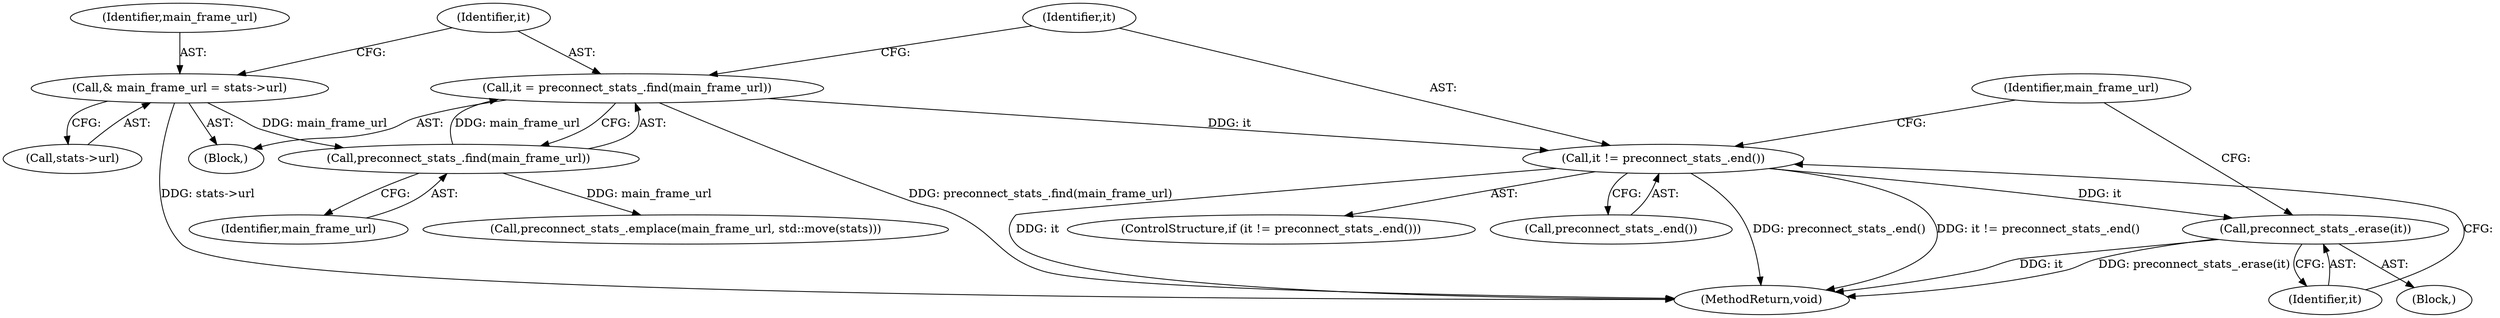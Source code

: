 digraph "0_Chrome_fec26ff33bf372476a70326f3669a35f34a9d474_3@API" {
"1000115" [label="(Call,it != preconnect_stats_.end())"];
"1000110" [label="(Call,it = preconnect_stats_.find(main_frame_url))"];
"1000112" [label="(Call,preconnect_stats_.find(main_frame_url))"];
"1000104" [label="(Call,& main_frame_url = stats->url)"];
"1000120" [label="(Call,preconnect_stats_.erase(it))"];
"1000122" [label="(Call,preconnect_stats_.emplace(main_frame_url, std::move(stats)))"];
"1000121" [label="(Identifier,it)"];
"1000114" [label="(ControlStructure,if (it != preconnect_stats_.end()))"];
"1000106" [label="(Call,stats->url)"];
"1000105" [label="(Identifier,main_frame_url)"];
"1000113" [label="(Identifier,main_frame_url)"];
"1000120" [label="(Call,preconnect_stats_.erase(it))"];
"1000104" [label="(Call,& main_frame_url = stats->url)"];
"1000118" [label="(Block,)"];
"1000123" [label="(Identifier,main_frame_url)"];
"1000116" [label="(Identifier,it)"];
"1000126" [label="(MethodReturn,void)"];
"1000110" [label="(Call,it = preconnect_stats_.find(main_frame_url))"];
"1000112" [label="(Call,preconnect_stats_.find(main_frame_url))"];
"1000102" [label="(Block,)"];
"1000117" [label="(Call,preconnect_stats_.end())"];
"1000111" [label="(Identifier,it)"];
"1000115" [label="(Call,it != preconnect_stats_.end())"];
"1000115" -> "1000114"  [label="AST: "];
"1000115" -> "1000117"  [label="CFG: "];
"1000116" -> "1000115"  [label="AST: "];
"1000117" -> "1000115"  [label="AST: "];
"1000121" -> "1000115"  [label="CFG: "];
"1000123" -> "1000115"  [label="CFG: "];
"1000115" -> "1000126"  [label="DDG: preconnect_stats_.end()"];
"1000115" -> "1000126"  [label="DDG: it"];
"1000115" -> "1000126"  [label="DDG: it != preconnect_stats_.end()"];
"1000110" -> "1000115"  [label="DDG: it"];
"1000115" -> "1000120"  [label="DDG: it"];
"1000110" -> "1000102"  [label="AST: "];
"1000110" -> "1000112"  [label="CFG: "];
"1000111" -> "1000110"  [label="AST: "];
"1000112" -> "1000110"  [label="AST: "];
"1000116" -> "1000110"  [label="CFG: "];
"1000110" -> "1000126"  [label="DDG: preconnect_stats_.find(main_frame_url)"];
"1000112" -> "1000110"  [label="DDG: main_frame_url"];
"1000112" -> "1000113"  [label="CFG: "];
"1000113" -> "1000112"  [label="AST: "];
"1000104" -> "1000112"  [label="DDG: main_frame_url"];
"1000112" -> "1000122"  [label="DDG: main_frame_url"];
"1000104" -> "1000102"  [label="AST: "];
"1000104" -> "1000106"  [label="CFG: "];
"1000105" -> "1000104"  [label="AST: "];
"1000106" -> "1000104"  [label="AST: "];
"1000111" -> "1000104"  [label="CFG: "];
"1000104" -> "1000126"  [label="DDG: stats->url"];
"1000120" -> "1000118"  [label="AST: "];
"1000120" -> "1000121"  [label="CFG: "];
"1000121" -> "1000120"  [label="AST: "];
"1000123" -> "1000120"  [label="CFG: "];
"1000120" -> "1000126"  [label="DDG: it"];
"1000120" -> "1000126"  [label="DDG: preconnect_stats_.erase(it)"];
}
